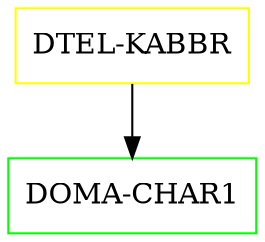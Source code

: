 digraph G {
  "DTEL-KABBR" [shape=box,color=yellow];
  "DOMA-CHAR1" [shape=box,color=green,URL="./DOMA_CHAR1.html"];
  "DTEL-KABBR" -> "DOMA-CHAR1";
}
